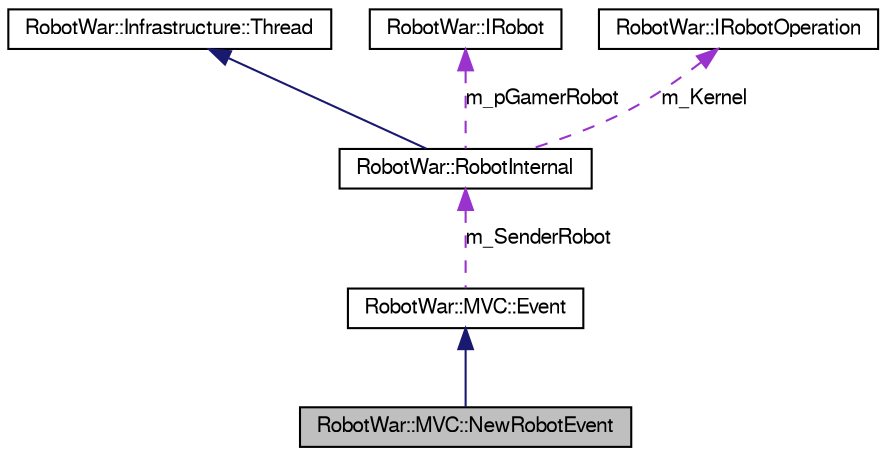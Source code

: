 digraph G
{
  edge [fontname="FreeSans",fontsize="10",labelfontname="FreeSans",labelfontsize="10"];
  node [fontname="FreeSans",fontsize="10",shape=record];
  Node1 [label="RobotWar::MVC::NewRobotEvent",height=0.2,width=0.4,color="black", fillcolor="grey75", style="filled" fontcolor="black"];
  Node2 -> Node1 [dir=back,color="midnightblue",fontsize="10",style="solid",fontname="FreeSans"];
  Node2 [label="RobotWar::MVC::Event",height=0.2,width=0.4,color="black", fillcolor="white", style="filled",URL="$class_robot_war_1_1_m_v_c_1_1_event.html"];
  Node3 -> Node2 [dir=back,color="darkorchid3",fontsize="10",style="dashed",label="m_SenderRobot",fontname="FreeSans"];
  Node3 [label="RobotWar::RobotInternal",height=0.2,width=0.4,color="black", fillcolor="white", style="filled",URL="$class_robot_war_1_1_robot_internal.html"];
  Node4 -> Node3 [dir=back,color="midnightblue",fontsize="10",style="solid",fontname="FreeSans"];
  Node4 [label="RobotWar::Infrastructure::Thread",height=0.2,width=0.4,color="black", fillcolor="white", style="filled",URL="$class_robot_war_1_1_infrastructure_1_1_thread.html"];
  Node5 -> Node3 [dir=back,color="darkorchid3",fontsize="10",style="dashed",label="m_pGamerRobot",fontname="FreeSans"];
  Node5 [label="RobotWar::IRobot",height=0.2,width=0.4,color="black", fillcolor="white", style="filled",URL="$class_robot_war_1_1_i_robot.html"];
  Node6 -> Node3 [dir=back,color="darkorchid3",fontsize="10",style="dashed",label="m_Kernel",fontname="FreeSans"];
  Node6 [label="RobotWar::IRobotOperation",height=0.2,width=0.4,color="black", fillcolor="white", style="filled",URL="$class_robot_war_1_1_i_robot_operation.html"];
}
